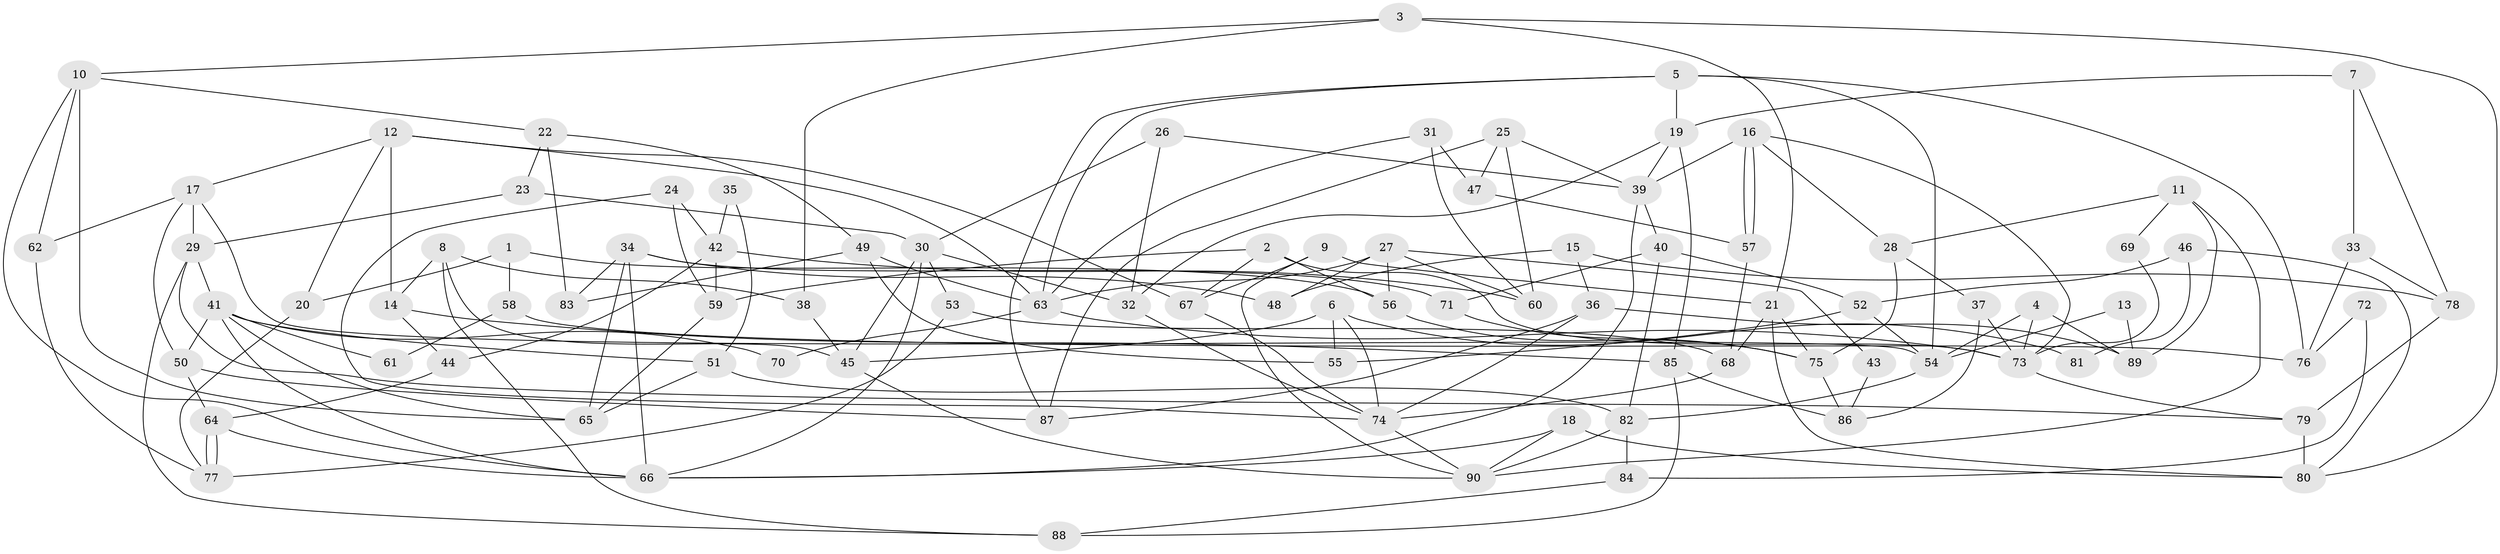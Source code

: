 // coarse degree distribution, {3: 0.23809523809523808, 9: 0.031746031746031744, 4: 0.2857142857142857, 7: 0.047619047619047616, 5: 0.14285714285714285, 6: 0.06349206349206349, 8: 0.09523809523809523, 2: 0.07936507936507936, 11: 0.015873015873015872}
// Generated by graph-tools (version 1.1) at 2025/24/03/03/25 07:24:02]
// undirected, 90 vertices, 180 edges
graph export_dot {
graph [start="1"]
  node [color=gray90,style=filled];
  1;
  2;
  3;
  4;
  5;
  6;
  7;
  8;
  9;
  10;
  11;
  12;
  13;
  14;
  15;
  16;
  17;
  18;
  19;
  20;
  21;
  22;
  23;
  24;
  25;
  26;
  27;
  28;
  29;
  30;
  31;
  32;
  33;
  34;
  35;
  36;
  37;
  38;
  39;
  40;
  41;
  42;
  43;
  44;
  45;
  46;
  47;
  48;
  49;
  50;
  51;
  52;
  53;
  54;
  55;
  56;
  57;
  58;
  59;
  60;
  61;
  62;
  63;
  64;
  65;
  66;
  67;
  68;
  69;
  70;
  71;
  72;
  73;
  74;
  75;
  76;
  77;
  78;
  79;
  80;
  81;
  82;
  83;
  84;
  85;
  86;
  87;
  88;
  89;
  90;
  1 -- 56;
  1 -- 20;
  1 -- 58;
  2 -- 67;
  2 -- 59;
  2 -- 56;
  2 -- 73;
  3 -- 10;
  3 -- 80;
  3 -- 21;
  3 -- 38;
  4 -- 89;
  4 -- 54;
  4 -- 73;
  5 -- 63;
  5 -- 54;
  5 -- 19;
  5 -- 76;
  5 -- 87;
  6 -- 74;
  6 -- 45;
  6 -- 55;
  6 -- 81;
  7 -- 19;
  7 -- 78;
  7 -- 33;
  8 -- 14;
  8 -- 38;
  8 -- 45;
  8 -- 88;
  9 -- 21;
  9 -- 90;
  9 -- 67;
  10 -- 66;
  10 -- 22;
  10 -- 62;
  10 -- 65;
  11 -- 28;
  11 -- 90;
  11 -- 69;
  11 -- 89;
  12 -- 14;
  12 -- 67;
  12 -- 17;
  12 -- 20;
  12 -- 63;
  13 -- 54;
  13 -- 89;
  14 -- 85;
  14 -- 44;
  15 -- 36;
  15 -- 48;
  15 -- 78;
  16 -- 57;
  16 -- 57;
  16 -- 73;
  16 -- 28;
  16 -- 39;
  17 -- 62;
  17 -- 29;
  17 -- 50;
  17 -- 54;
  18 -- 80;
  18 -- 90;
  18 -- 66;
  19 -- 39;
  19 -- 32;
  19 -- 85;
  20 -- 77;
  21 -- 75;
  21 -- 68;
  21 -- 80;
  22 -- 83;
  22 -- 23;
  22 -- 49;
  23 -- 29;
  23 -- 30;
  24 -- 42;
  24 -- 74;
  24 -- 59;
  25 -- 39;
  25 -- 87;
  25 -- 47;
  25 -- 60;
  26 -- 30;
  26 -- 39;
  26 -- 32;
  27 -- 63;
  27 -- 56;
  27 -- 43;
  27 -- 48;
  27 -- 60;
  28 -- 37;
  28 -- 75;
  29 -- 41;
  29 -- 79;
  29 -- 88;
  30 -- 32;
  30 -- 66;
  30 -- 45;
  30 -- 53;
  31 -- 60;
  31 -- 63;
  31 -- 47;
  32 -- 74;
  33 -- 78;
  33 -- 76;
  34 -- 65;
  34 -- 66;
  34 -- 48;
  34 -- 71;
  34 -- 83;
  35 -- 42;
  35 -- 51;
  36 -- 74;
  36 -- 87;
  36 -- 89;
  37 -- 86;
  37 -- 73;
  38 -- 45;
  39 -- 66;
  39 -- 40;
  40 -- 82;
  40 -- 52;
  40 -- 71;
  41 -- 51;
  41 -- 50;
  41 -- 61;
  41 -- 65;
  41 -- 66;
  41 -- 70;
  42 -- 59;
  42 -- 60;
  42 -- 44;
  43 -- 86;
  44 -- 64;
  45 -- 90;
  46 -- 52;
  46 -- 80;
  46 -- 81;
  47 -- 57;
  49 -- 63;
  49 -- 55;
  49 -- 83;
  50 -- 64;
  50 -- 87;
  51 -- 65;
  51 -- 82;
  52 -- 55;
  52 -- 54;
  53 -- 68;
  53 -- 77;
  54 -- 82;
  56 -- 75;
  57 -- 68;
  58 -- 76;
  58 -- 61;
  59 -- 65;
  62 -- 77;
  63 -- 73;
  63 -- 70;
  64 -- 77;
  64 -- 77;
  64 -- 66;
  67 -- 74;
  68 -- 74;
  69 -- 73;
  71 -- 75;
  72 -- 84;
  72 -- 76;
  73 -- 79;
  74 -- 90;
  75 -- 86;
  78 -- 79;
  79 -- 80;
  82 -- 90;
  82 -- 84;
  84 -- 88;
  85 -- 88;
  85 -- 86;
}
